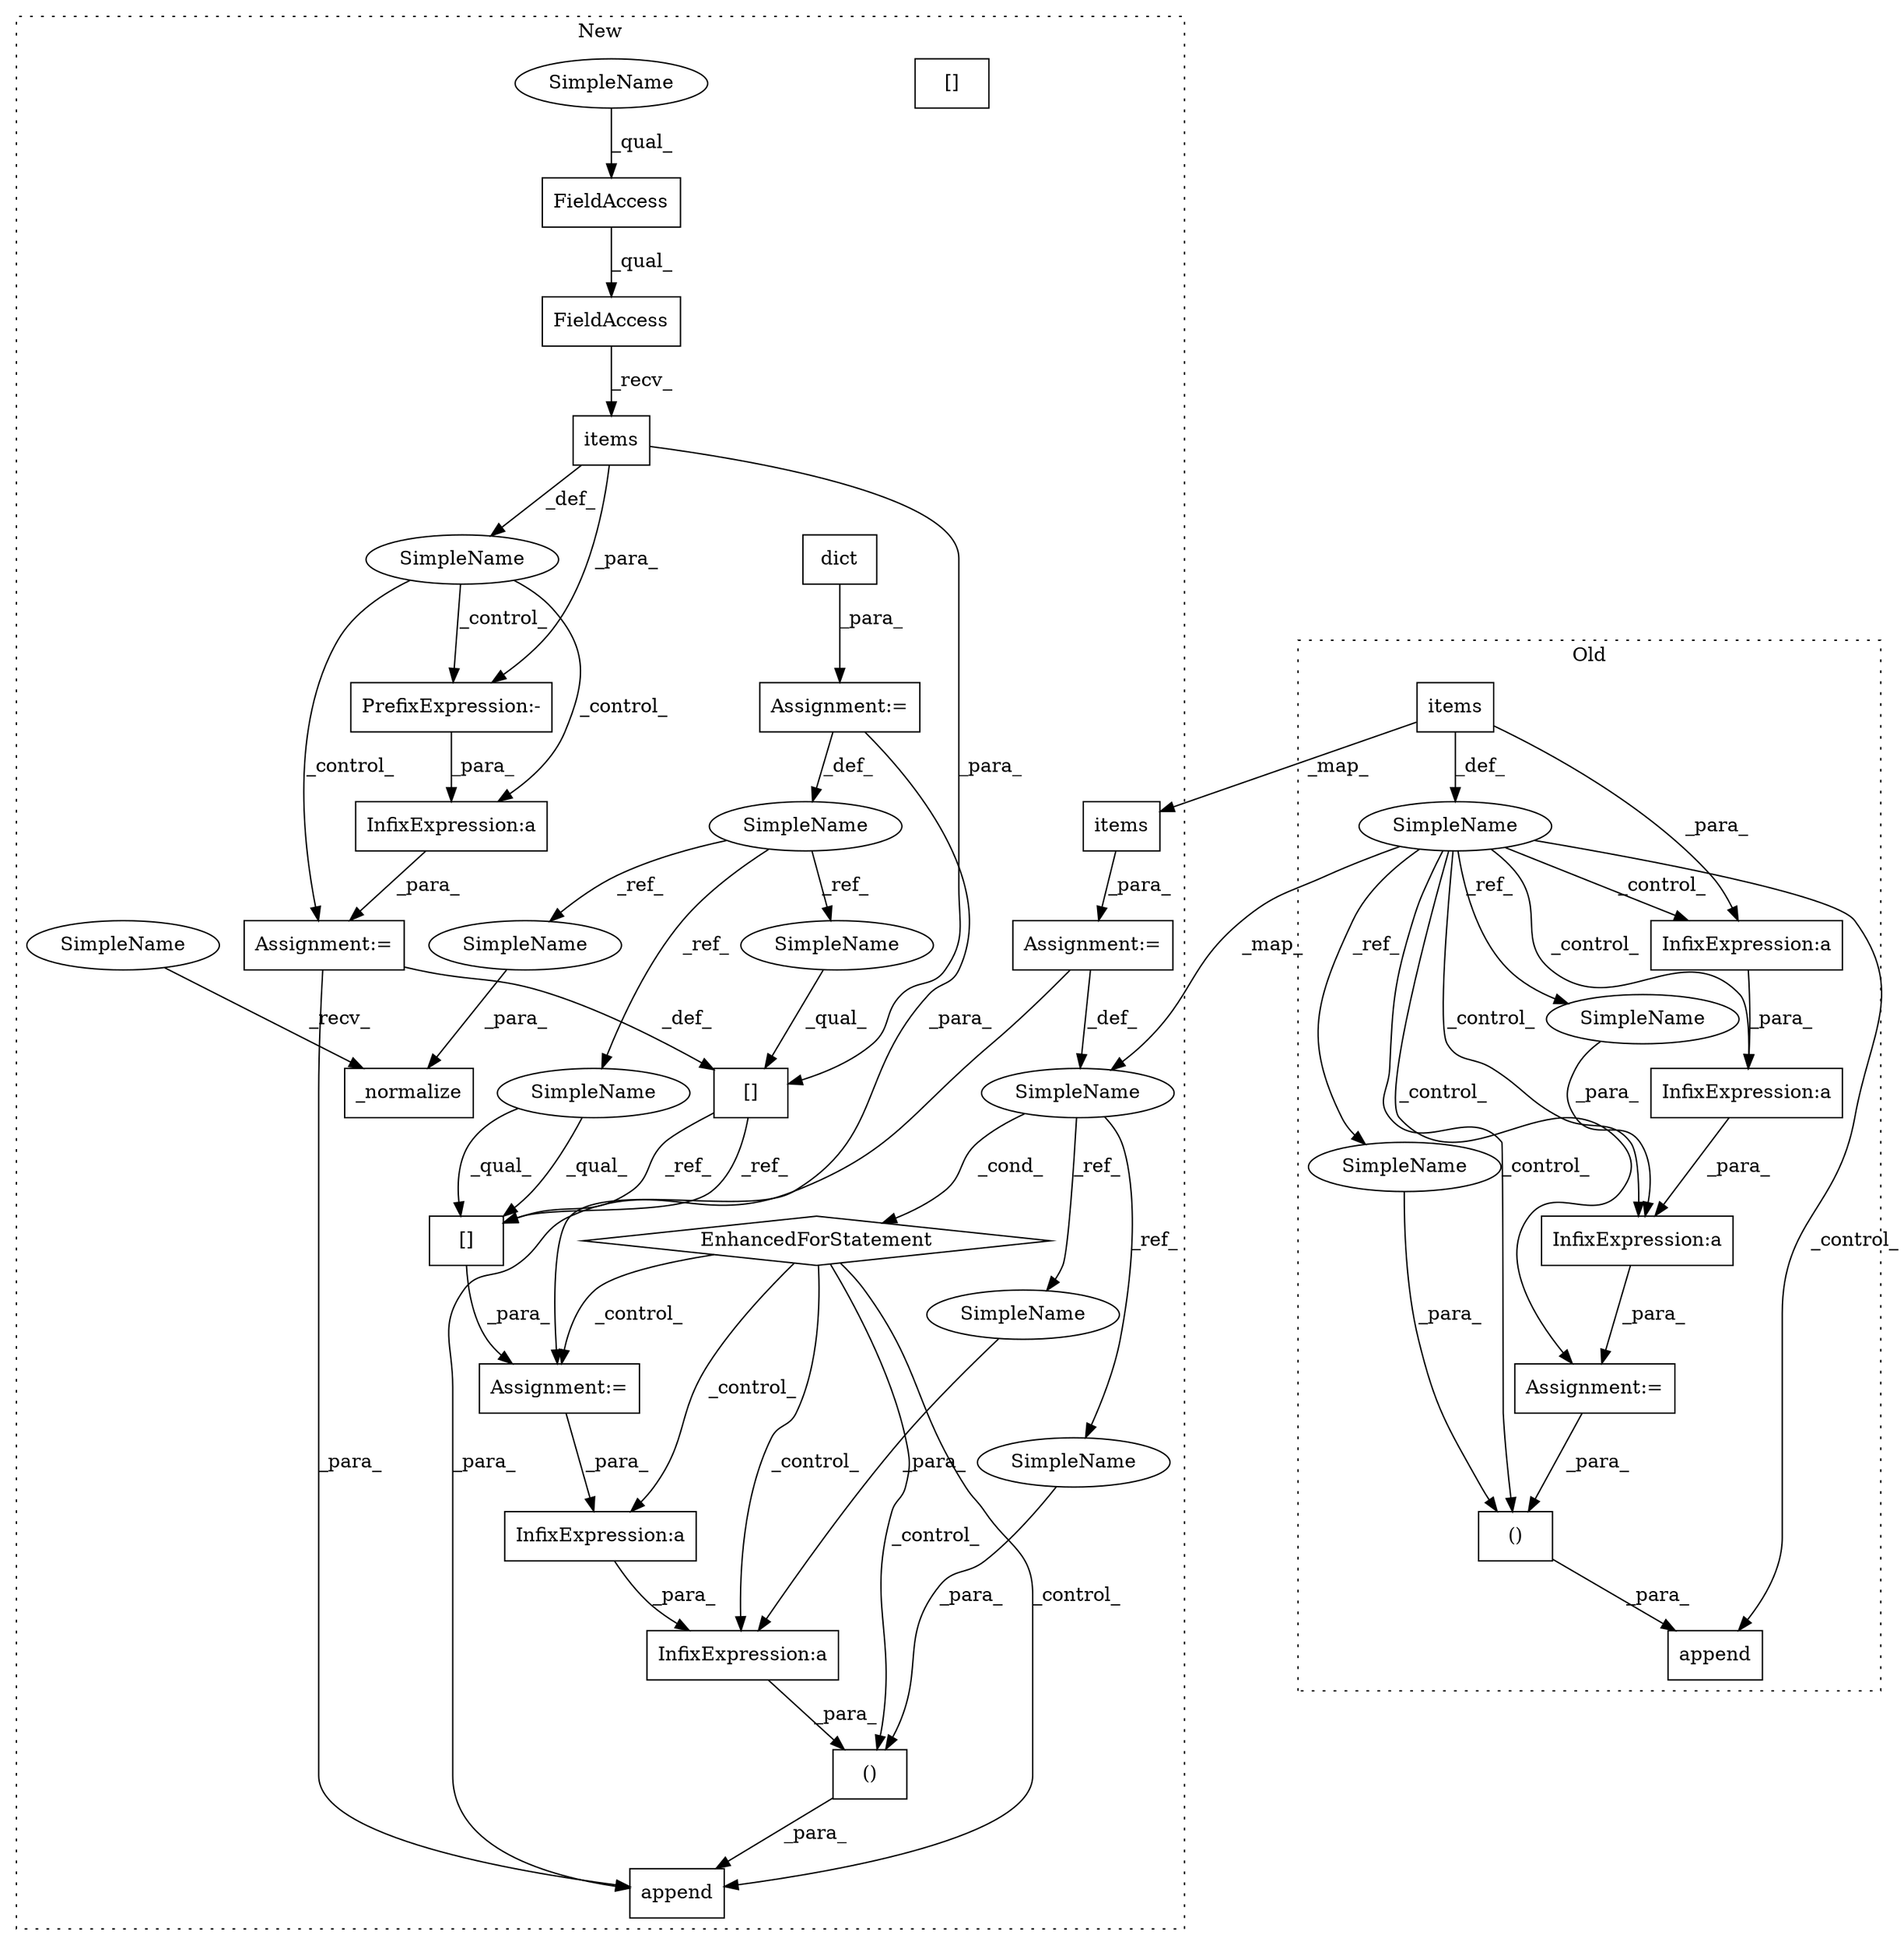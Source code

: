 digraph G {
subgraph cluster0 {
1 [label="()" a="106" s="3906" l="27" shape="box"];
5 [label="InfixExpression:a" a="27" s="3846" l="3" shape="box"];
8 [label="InfixExpression:a" a="27" s="3836" l="3" shape="box"];
9 [label="InfixExpression:a" a="27" s="3860" l="3" shape="box"];
15 [label="SimpleName" a="42" s="3586" l="5" shape="ellipse"];
22 [label="items" a="32" s="3614" l="7" shape="box"];
26 [label="Assignment:=" a="7" s="3829" l="1" shape="box"];
29 [label="append" a="32" s="3892,3933" l="14,2" shape="box"];
39 [label="SimpleName" a="42" s="3906" l="5" shape="ellipse"];
40 [label="SimpleName" a="42" s="3831" l="5" shape="ellipse"];
label = "Old";
style="dotted";
}
subgraph cluster1 {
2 [label="_normalize" a="32" s="3678,3696" l="11,1" shape="box"];
3 [label="Assignment:=" a="7" s="3302" l="1" shape="box"];
4 [label="InfixExpression:a" a="27" s="3926" l="3" shape="box"];
6 [label="InfixExpression:a" a="27" s="3645" l="3" shape="box"];
7 [label="InfixExpression:a" a="27" s="3935" l="3" shape="box"];
10 [label="()" a="106" s="3902" l="44" shape="box"];
11 [label="[]" a="2" s="3619,3631" l="8,1" shape="box"];
12 [label="EnhancedForStatement" a="70" s="3738,3843" l="66,2" shape="diamond"];
13 [label="[]" a="2" s="3860,3872" l="8,1" shape="box"];
14 [label="SimpleName" a="42" s="3808" l="5" shape="ellipse"];
16 [label="SimpleName" a="42" s="3295" l="7" shape="ellipse"];
17 [label="SimpleName" a="42" s="3385" l="5" shape="ellipse"];
18 [label="PrefixExpression:-" a="38" s="3634" l="1" shape="box"];
19 [label="FieldAccess" a="22" s="3393" l="12" shape="box"];
20 [label="FieldAccess" a="22" s="3393" l="19" shape="box"];
21 [label="dict" a="32" s="3303" l="6" shape="box"];
23 [label="items" a="32" s="3836" l="7" shape="box"];
24 [label="Assignment:=" a="7" s="3859" l="1" shape="box"];
25 [label="Assignment:=" a="7" s="3738,3843" l="66,2" shape="box"];
27 [label="Assignment:=" a="7" s="3632" l="1" shape="box"];
28 [label="items" a="32" s="3413" l="7" shape="box"];
30 [label="append" a="32" s="3888,3946" l="14,2" shape="box"];
31 [label="[]" a="2" s="3860,3872" l="8,1" shape="box"];
32 [label="SimpleName" a="42" s="3673" l="4" shape="ellipse"];
33 [label="SimpleName" a="42" s="3393" l="4" shape="ellipse"];
34 [label="SimpleName" a="42" s="3860" l="7" shape="ellipse"];
35 [label="SimpleName" a="42" s="3689" l="7" shape="ellipse"];
36 [label="SimpleName" a="42" s="3619" l="7" shape="ellipse"];
37 [label="SimpleName" a="42" s="3921" l="5" shape="ellipse"];
38 [label="SimpleName" a="42" s="3902" l="5" shape="ellipse"];
label = "New";
style="dotted";
}
1 -> 29 [label="_para_"];
3 -> 24 [label="_para_"];
3 -> 16 [label="_def_"];
4 -> 10 [label="_para_"];
5 -> 9 [label="_para_"];
6 -> 27 [label="_para_"];
7 -> 4 [label="_para_"];
8 -> 26 [label="_para_"];
9 -> 8 [label="_para_"];
10 -> 30 [label="_para_"];
11 -> 31 [label="_ref_"];
11 -> 31 [label="_ref_"];
12 -> 7 [label="_control_"];
12 -> 10 [label="_control_"];
12 -> 30 [label="_control_"];
12 -> 4 [label="_control_"];
12 -> 24 [label="_control_"];
14 -> 38 [label="_ref_"];
14 -> 12 [label="_cond_"];
14 -> 37 [label="_ref_"];
15 -> 9 [label="_control_"];
15 -> 40 [label="_ref_"];
15 -> 26 [label="_control_"];
15 -> 29 [label="_control_"];
15 -> 39 [label="_ref_"];
15 -> 8 [label="_control_"];
15 -> 14 [label="_map_"];
15 -> 1 [label="_control_"];
15 -> 5 [label="_control_"];
16 -> 35 [label="_ref_"];
16 -> 34 [label="_ref_"];
16 -> 36 [label="_ref_"];
17 -> 27 [label="_control_"];
17 -> 6 [label="_control_"];
17 -> 18 [label="_control_"];
18 -> 6 [label="_para_"];
19 -> 20 [label="_qual_"];
20 -> 28 [label="_recv_"];
21 -> 3 [label="_para_"];
22 -> 15 [label="_def_"];
22 -> 23 [label="_map_"];
22 -> 5 [label="_para_"];
23 -> 25 [label="_para_"];
24 -> 7 [label="_para_"];
25 -> 14 [label="_def_"];
25 -> 30 [label="_para_"];
26 -> 1 [label="_para_"];
27 -> 11 [label="_def_"];
27 -> 30 [label="_para_"];
28 -> 17 [label="_def_"];
28 -> 18 [label="_para_"];
28 -> 11 [label="_para_"];
31 -> 24 [label="_para_"];
32 -> 2 [label="_recv_"];
33 -> 19 [label="_qual_"];
34 -> 31 [label="_qual_"];
34 -> 31 [label="_qual_"];
35 -> 2 [label="_para_"];
36 -> 11 [label="_qual_"];
37 -> 4 [label="_para_"];
38 -> 10 [label="_para_"];
39 -> 1 [label="_para_"];
40 -> 8 [label="_para_"];
}